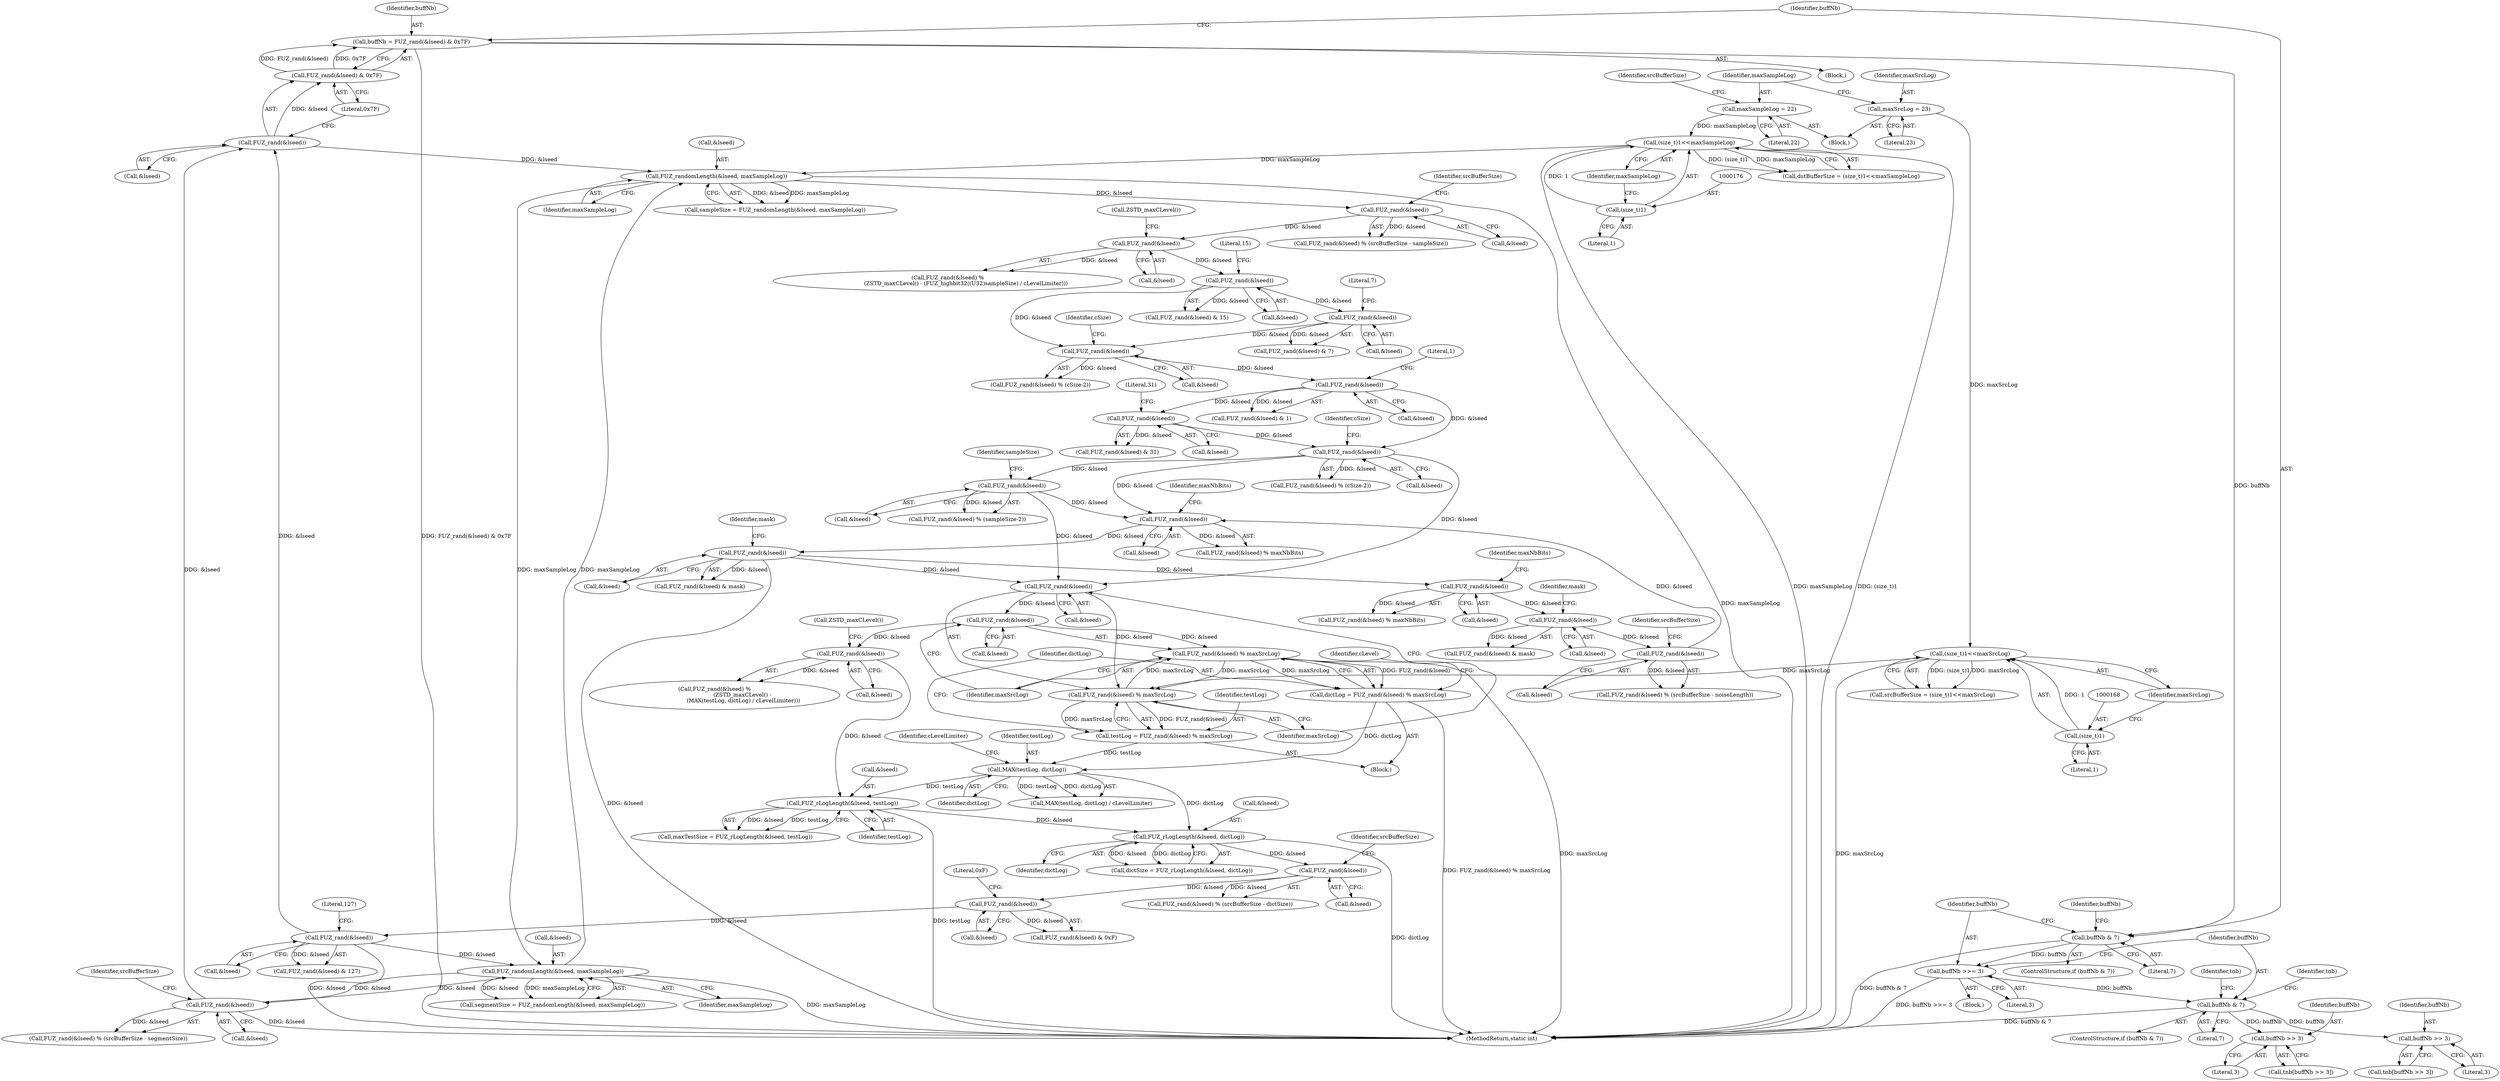 digraph "0_zstd_3e5cdf1b6a85843e991d7d10f6a2567c15580da0_3@API" {
"1000432" [label="(Call,buffNb = FUZ_rand(&lseed) & 0x7F)"];
"1000434" [label="(Call,FUZ_rand(&lseed) & 0x7F)"];
"1000435" [label="(Call,FUZ_rand(&lseed))"];
"1001179" [label="(Call,FUZ_rand(&lseed))"];
"1001132" [label="(Call,FUZ_rand(&lseed))"];
"1001113" [label="(Call,FUZ_rand(&lseed))"];
"1001104" [label="(Call,FUZ_rLogLength(&lseed, dictLog))"];
"1001089" [label="(Call,FUZ_rLogLength(&lseed, testLog))"];
"1001076" [label="(Call,FUZ_rand(&lseed))"];
"1001067" [label="(Call,FUZ_rand(&lseed))"];
"1001059" [label="(Call,FUZ_rand(&lseed))"];
"1000919" [label="(Call,FUZ_rand(&lseed))"];
"1000903" [label="(Call,FUZ_rand(&lseed))"];
"1000828" [label="(Call,FUZ_rand(&lseed))"];
"1000771" [label="(Call,FUZ_rand(&lseed))"];
"1000709" [label="(Call,FUZ_rand(&lseed))"];
"1000702" [label="(Call,FUZ_rand(&lseed))"];
"1000593" [label="(Call,FUZ_rand(&lseed))"];
"1000547" [label="(Call,FUZ_rand(&lseed))"];
"1000529" [label="(Call,FUZ_rand(&lseed))"];
"1000505" [label="(Call,FUZ_rand(&lseed))"];
"1000485" [label="(Call,FUZ_randomLength(&lseed, maxSampleLog))"];
"1000174" [label="(Call,(size_t)1<<maxSampleLog)"];
"1000175" [label="(Call,(size_t)1)"];
"1000160" [label="(Call,maxSampleLog = 22)"];
"1001211" [label="(Call,FUZ_randomLength(&lseed, maxSampleLog))"];
"1001219" [label="(Call,FUZ_rand(&lseed))"];
"1000557" [label="(Call,FUZ_rand(&lseed))"];
"1000979" [label="(Call,FUZ_rand(&lseed))"];
"1000962" [label="(Call,FUZ_rand(&lseed))"];
"1000936" [label="(Call,FUZ_rand(&lseed))"];
"1001082" [label="(Call,MAX(testLog, dictLog))"];
"1001056" [label="(Call,testLog = FUZ_rand(&lseed) % maxSrcLog)"];
"1001058" [label="(Call,FUZ_rand(&lseed) % maxSrcLog)"];
"1001066" [label="(Call,FUZ_rand(&lseed) % maxSrcLog)"];
"1000166" [label="(Call,(size_t)1<<maxSrcLog)"];
"1000167" [label="(Call,(size_t)1)"];
"1000156" [label="(Call,maxSrcLog = 23)"];
"1001064" [label="(Call,dictLog = FUZ_rand(&lseed) % maxSrcLog)"];
"1000440" [label="(Call,buffNb & 7)"];
"1000448" [label="(Call,buffNb >>= 3)"];
"1000452" [label="(Call,buffNb & 7)"];
"1000463" [label="(Call,buffNb >> 3)"];
"1000475" [label="(Call,buffNb >> 3)"];
"1001105" [label="(Call,&lseed)"];
"1000465" [label="(Literal,3)"];
"1000177" [label="(Literal,1)"];
"1000438" [label="(Literal,0x7F)"];
"1000827" [label="(Call,FUZ_rand(&lseed) % (sampleSize-2))"];
"1001058" [label="(Call,FUZ_rand(&lseed) % maxSrcLog)"];
"1000597" [label="(Identifier,cSize)"];
"1001080" [label="(Call,ZSTD_maxCLevel())"];
"1000463" [label="(Call,buffNb >> 3)"];
"1000458" [label="(Identifier,tnb)"];
"1001070" [label="(Identifier,maxSrcLog)"];
"1000166" [label="(Call,(size_t)1<<maxSrcLog)"];
"1000963" [label="(Call,&lseed)"];
"1001180" [label="(Call,&lseed)"];
"1001057" [label="(Identifier,testLog)"];
"1000547" [label="(Call,FUZ_rand(&lseed))"];
"1000442" [label="(Literal,7)"];
"1001082" [label="(Call,MAX(testLog, dictLog))"];
"1000710" [label="(Call,&lseed)"];
"1000962" [label="(Call,FUZ_rand(&lseed))"];
"1000548" [label="(Call,&lseed)"];
"1000432" [label="(Call,buffNb = FUZ_rand(&lseed) & 0x7F)"];
"1001104" [label="(Call,FUZ_rLogLength(&lseed, dictLog))"];
"1001112" [label="(Call,FUZ_rand(&lseed) % (srcBufferSize - dictSize))"];
"1000978" [label="(Call,FUZ_rand(&lseed) % (srcBufferSize - noiseLength))"];
"1000473" [label="(Call,tnb[buffNb >> 3])"];
"1000918" [label="(Call,FUZ_rand(&lseed) & mask)"];
"1000175" [label="(Call,(size_t)1)"];
"1000961" [label="(Call,FUZ_rand(&lseed) & mask)"];
"1001073" [label="(Identifier,cLevel)"];
"1001075" [label="(Call,FUZ_rand(&lseed) %\n                                (ZSTD_maxCLevel() -\n                                 (MAX(testLog, dictLog) / cLevelLimiter)))"];
"1000450" [label="(Literal,3)"];
"1001214" [label="(Identifier,maxSampleLog)"];
"1000434" [label="(Call,FUZ_rand(&lseed) & 0x7F)"];
"1000470" [label="(Identifier,tnb)"];
"1000172" [label="(Call,dstBufferSize = (size_t)1<<maxSampleLog)"];
"1000506" [label="(Call,&lseed)"];
"1000486" [label="(Call,&lseed)"];
"1000594" [label="(Call,&lseed)"];
"1000935" [label="(Call,FUZ_rand(&lseed) % maxNbBits)"];
"1001178" [label="(Call,FUZ_rand(&lseed) & 127)"];
"1001102" [label="(Call,dictSize = FUZ_rLogLength(&lseed, dictLog))"];
"1000165" [label="(Identifier,srcBufferSize)"];
"1000560" [label="(Literal,7)"];
"1001211" [label="(Call,FUZ_randomLength(&lseed, maxSampleLog))"];
"1001212" [label="(Call,&lseed)"];
"1001131" [label="(Call,FUZ_rand(&lseed) & 0xF)"];
"1000906" [label="(Identifier,maxNbBits)"];
"1000770" [label="(Call,FUZ_rand(&lseed) % (cSize-2))"];
"1000592" [label="(Call,FUZ_rand(&lseed) % (cSize-2))"];
"1001135" [label="(Literal,0xF)"];
"1001107" [label="(Identifier,dictLog)"];
"1001179" [label="(Call,FUZ_rand(&lseed))"];
"1000983" [label="(Identifier,srcBufferSize)"];
"1001066" [label="(Call,FUZ_rand(&lseed) % maxSrcLog)"];
"1000832" [label="(Identifier,sampleSize)"];
"1000939" [label="(Identifier,maxNbBits)"];
"1000829" [label="(Call,&lseed)"];
"1000433" [label="(Identifier,buffNb)"];
"1000439" [label="(ControlStructure,if (buffNb & 7))"];
"1001209" [label="(Call,segmentSize = FUZ_randomLength(&lseed, maxSampleLog))"];
"1000505" [label="(Call,FUZ_rand(&lseed))"];
"1001060" [label="(Call,&lseed)"];
"1001486" [label="(MethodReturn,static int)"];
"1001062" [label="(Identifier,maxSrcLog)"];
"1000922" [label="(Identifier,mask)"];
"1000485" [label="(Call,FUZ_randomLength(&lseed, maxSampleLog))"];
"1000162" [label="(Literal,22)"];
"1000157" [label="(Identifier,maxSrcLog)"];
"1000550" [label="(Literal,15)"];
"1000937" [label="(Call,&lseed)"];
"1000920" [label="(Call,&lseed)"];
"1001085" [label="(Identifier,cLevelLimiter)"];
"1001113" [label="(Call,FUZ_rand(&lseed))"];
"1000904" [label="(Call,&lseed)"];
"1000530" [label="(Call,&lseed)"];
"1000154" [label="(Block,)"];
"1001218" [label="(Call,FUZ_rand(&lseed) % (srcBufferSize - segmentSize))"];
"1001054" [label="(Block,)"];
"1000448" [label="(Call,buffNb >>= 3)"];
"1000444" [label="(Identifier,buffNb)"];
"1000451" [label="(ControlStructure,if (buffNb & 7))"];
"1001223" [label="(Identifier,srcBufferSize)"];
"1000903" [label="(Call,FUZ_rand(&lseed))"];
"1000705" [label="(Literal,1)"];
"1000169" [label="(Literal,1)"];
"1000161" [label="(Identifier,maxSampleLog)"];
"1001132" [label="(Call,FUZ_rand(&lseed))"];
"1001092" [label="(Identifier,testLog)"];
"1000452" [label="(Call,buffNb & 7)"];
"1000440" [label="(Call,buffNb & 7)"];
"1001081" [label="(Call,MAX(testLog, dictLog) / cLevelLimiter)"];
"1000488" [label="(Identifier,maxSampleLog)"];
"1000709" [label="(Call,FUZ_rand(&lseed))"];
"1000919" [label="(Call,FUZ_rand(&lseed))"];
"1000461" [label="(Call,tnb[buffNb >> 3])"];
"1000476" [label="(Identifier,buffNb)"];
"1000902" [label="(Call,FUZ_rand(&lseed) % maxNbBits)"];
"1001083" [label="(Identifier,testLog)"];
"1000435" [label="(Call,FUZ_rand(&lseed))"];
"1000558" [label="(Call,&lseed)"];
"1001114" [label="(Call,&lseed)"];
"1000979" [label="(Call,FUZ_rand(&lseed))"];
"1000557" [label="(Call,FUZ_rand(&lseed))"];
"1000447" [label="(Block,)"];
"1000441" [label="(Identifier,buffNb)"];
"1000771" [label="(Call,FUZ_rand(&lseed))"];
"1000475" [label="(Call,buffNb >> 3)"];
"1000936" [label="(Call,FUZ_rand(&lseed))"];
"1000170" [label="(Identifier,maxSrcLog)"];
"1000546" [label="(Call,FUZ_rand(&lseed) & 15)"];
"1001220" [label="(Call,&lseed)"];
"1001067" [label="(Call,FUZ_rand(&lseed))"];
"1000483" [label="(Call,sampleSize = FUZ_randomLength(&lseed, maxSampleLog))"];
"1000158" [label="(Literal,23)"];
"1001219" [label="(Call,FUZ_rand(&lseed))"];
"1000449" [label="(Identifier,buffNb)"];
"1001056" [label="(Call,testLog = FUZ_rand(&lseed) % maxSrcLog)"];
"1001090" [label="(Call,&lseed)"];
"1000529" [label="(Call,FUZ_rand(&lseed))"];
"1000464" [label="(Identifier,buffNb)"];
"1001087" [label="(Call,maxTestSize = FUZ_rLogLength(&lseed, testLog))"];
"1000156" [label="(Call,maxSrcLog = 23)"];
"1000477" [label="(Literal,3)"];
"1001089" [label="(Call,FUZ_rLogLength(&lseed, testLog))"];
"1000703" [label="(Call,&lseed)"];
"1000436" [label="(Call,&lseed)"];
"1001064" [label="(Call,dictLog = FUZ_rand(&lseed) % maxSrcLog)"];
"1000454" [label="(Literal,7)"];
"1001117" [label="(Identifier,srcBufferSize)"];
"1000509" [label="(Identifier,srcBufferSize)"];
"1000708" [label="(Call,FUZ_rand(&lseed) & 31)"];
"1000712" [label="(Literal,31)"];
"1000980" [label="(Call,&lseed)"];
"1000164" [label="(Call,srcBufferSize = (size_t)1<<maxSrcLog)"];
"1000174" [label="(Call,(size_t)1<<maxSampleLog)"];
"1001068" [label="(Call,&lseed)"];
"1000453" [label="(Identifier,buffNb)"];
"1001065" [label="(Identifier,dictLog)"];
"1000178" [label="(Identifier,maxSampleLog)"];
"1001059" [label="(Call,FUZ_rand(&lseed))"];
"1000593" [label="(Call,FUZ_rand(&lseed))"];
"1000775" [label="(Identifier,cSize)"];
"1001077" [label="(Call,&lseed)"];
"1000528" [label="(Call,FUZ_rand(&lseed) %\n                     (ZSTD_maxCLevel() - (FUZ_highbit32((U32)sampleSize) / cLevelLimiter)))"];
"1000772" [label="(Call,&lseed)"];
"1001182" [label="(Literal,127)"];
"1001076" [label="(Call,FUZ_rand(&lseed))"];
"1000556" [label="(Call,FUZ_rand(&lseed) & 7)"];
"1000430" [label="(Block,)"];
"1000702" [label="(Call,FUZ_rand(&lseed))"];
"1000701" [label="(Call,FUZ_rand(&lseed) & 1)"];
"1000504" [label="(Call,FUZ_rand(&lseed) % (srcBufferSize - sampleSize))"];
"1000965" [label="(Identifier,mask)"];
"1000828" [label="(Call,FUZ_rand(&lseed))"];
"1000160" [label="(Call,maxSampleLog = 22)"];
"1001133" [label="(Call,&lseed)"];
"1000167" [label="(Call,(size_t)1)"];
"1001084" [label="(Identifier,dictLog)"];
"1000533" [label="(Call,ZSTD_maxCLevel())"];
"1000432" -> "1000430"  [label="AST: "];
"1000432" -> "1000434"  [label="CFG: "];
"1000433" -> "1000432"  [label="AST: "];
"1000434" -> "1000432"  [label="AST: "];
"1000441" -> "1000432"  [label="CFG: "];
"1000432" -> "1001486"  [label="DDG: FUZ_rand(&lseed) & 0x7F"];
"1000434" -> "1000432"  [label="DDG: FUZ_rand(&lseed)"];
"1000434" -> "1000432"  [label="DDG: 0x7F"];
"1000432" -> "1000440"  [label="DDG: buffNb"];
"1000434" -> "1000438"  [label="CFG: "];
"1000435" -> "1000434"  [label="AST: "];
"1000438" -> "1000434"  [label="AST: "];
"1000435" -> "1000434"  [label="DDG: &lseed"];
"1000435" -> "1000436"  [label="CFG: "];
"1000436" -> "1000435"  [label="AST: "];
"1000438" -> "1000435"  [label="CFG: "];
"1001179" -> "1000435"  [label="DDG: &lseed"];
"1001219" -> "1000435"  [label="DDG: &lseed"];
"1000435" -> "1000485"  [label="DDG: &lseed"];
"1001179" -> "1001178"  [label="AST: "];
"1001179" -> "1001180"  [label="CFG: "];
"1001180" -> "1001179"  [label="AST: "];
"1001182" -> "1001179"  [label="CFG: "];
"1001179" -> "1001486"  [label="DDG: &lseed"];
"1001179" -> "1001178"  [label="DDG: &lseed"];
"1001132" -> "1001179"  [label="DDG: &lseed"];
"1001179" -> "1001211"  [label="DDG: &lseed"];
"1001132" -> "1001131"  [label="AST: "];
"1001132" -> "1001133"  [label="CFG: "];
"1001133" -> "1001132"  [label="AST: "];
"1001135" -> "1001132"  [label="CFG: "];
"1001132" -> "1001131"  [label="DDG: &lseed"];
"1001113" -> "1001132"  [label="DDG: &lseed"];
"1001113" -> "1001112"  [label="AST: "];
"1001113" -> "1001114"  [label="CFG: "];
"1001114" -> "1001113"  [label="AST: "];
"1001117" -> "1001113"  [label="CFG: "];
"1001113" -> "1001112"  [label="DDG: &lseed"];
"1001104" -> "1001113"  [label="DDG: &lseed"];
"1001104" -> "1001102"  [label="AST: "];
"1001104" -> "1001107"  [label="CFG: "];
"1001105" -> "1001104"  [label="AST: "];
"1001107" -> "1001104"  [label="AST: "];
"1001102" -> "1001104"  [label="CFG: "];
"1001104" -> "1001486"  [label="DDG: dictLog"];
"1001104" -> "1001102"  [label="DDG: &lseed"];
"1001104" -> "1001102"  [label="DDG: dictLog"];
"1001089" -> "1001104"  [label="DDG: &lseed"];
"1001082" -> "1001104"  [label="DDG: dictLog"];
"1001089" -> "1001087"  [label="AST: "];
"1001089" -> "1001092"  [label="CFG: "];
"1001090" -> "1001089"  [label="AST: "];
"1001092" -> "1001089"  [label="AST: "];
"1001087" -> "1001089"  [label="CFG: "];
"1001089" -> "1001486"  [label="DDG: testLog"];
"1001089" -> "1001087"  [label="DDG: &lseed"];
"1001089" -> "1001087"  [label="DDG: testLog"];
"1001076" -> "1001089"  [label="DDG: &lseed"];
"1001082" -> "1001089"  [label="DDG: testLog"];
"1001076" -> "1001075"  [label="AST: "];
"1001076" -> "1001077"  [label="CFG: "];
"1001077" -> "1001076"  [label="AST: "];
"1001080" -> "1001076"  [label="CFG: "];
"1001076" -> "1001075"  [label="DDG: &lseed"];
"1001067" -> "1001076"  [label="DDG: &lseed"];
"1001067" -> "1001066"  [label="AST: "];
"1001067" -> "1001068"  [label="CFG: "];
"1001068" -> "1001067"  [label="AST: "];
"1001070" -> "1001067"  [label="CFG: "];
"1001067" -> "1001066"  [label="DDG: &lseed"];
"1001059" -> "1001067"  [label="DDG: &lseed"];
"1001059" -> "1001058"  [label="AST: "];
"1001059" -> "1001060"  [label="CFG: "];
"1001060" -> "1001059"  [label="AST: "];
"1001062" -> "1001059"  [label="CFG: "];
"1001059" -> "1001058"  [label="DDG: &lseed"];
"1000919" -> "1001059"  [label="DDG: &lseed"];
"1000828" -> "1001059"  [label="DDG: &lseed"];
"1000771" -> "1001059"  [label="DDG: &lseed"];
"1000919" -> "1000918"  [label="AST: "];
"1000919" -> "1000920"  [label="CFG: "];
"1000920" -> "1000919"  [label="AST: "];
"1000922" -> "1000919"  [label="CFG: "];
"1000919" -> "1001486"  [label="DDG: &lseed"];
"1000919" -> "1000918"  [label="DDG: &lseed"];
"1000903" -> "1000919"  [label="DDG: &lseed"];
"1000919" -> "1000936"  [label="DDG: &lseed"];
"1000903" -> "1000902"  [label="AST: "];
"1000903" -> "1000904"  [label="CFG: "];
"1000904" -> "1000903"  [label="AST: "];
"1000906" -> "1000903"  [label="CFG: "];
"1000903" -> "1000902"  [label="DDG: &lseed"];
"1000828" -> "1000903"  [label="DDG: &lseed"];
"1000979" -> "1000903"  [label="DDG: &lseed"];
"1000771" -> "1000903"  [label="DDG: &lseed"];
"1000828" -> "1000827"  [label="AST: "];
"1000828" -> "1000829"  [label="CFG: "];
"1000829" -> "1000828"  [label="AST: "];
"1000832" -> "1000828"  [label="CFG: "];
"1000828" -> "1000827"  [label="DDG: &lseed"];
"1000771" -> "1000828"  [label="DDG: &lseed"];
"1000771" -> "1000770"  [label="AST: "];
"1000771" -> "1000772"  [label="CFG: "];
"1000772" -> "1000771"  [label="AST: "];
"1000775" -> "1000771"  [label="CFG: "];
"1000771" -> "1000770"  [label="DDG: &lseed"];
"1000709" -> "1000771"  [label="DDG: &lseed"];
"1000702" -> "1000771"  [label="DDG: &lseed"];
"1000709" -> "1000708"  [label="AST: "];
"1000709" -> "1000710"  [label="CFG: "];
"1000710" -> "1000709"  [label="AST: "];
"1000712" -> "1000709"  [label="CFG: "];
"1000709" -> "1000708"  [label="DDG: &lseed"];
"1000702" -> "1000709"  [label="DDG: &lseed"];
"1000702" -> "1000701"  [label="AST: "];
"1000702" -> "1000703"  [label="CFG: "];
"1000703" -> "1000702"  [label="AST: "];
"1000705" -> "1000702"  [label="CFG: "];
"1000702" -> "1000701"  [label="DDG: &lseed"];
"1000593" -> "1000702"  [label="DDG: &lseed"];
"1000593" -> "1000592"  [label="AST: "];
"1000593" -> "1000594"  [label="CFG: "];
"1000594" -> "1000593"  [label="AST: "];
"1000597" -> "1000593"  [label="CFG: "];
"1000593" -> "1000592"  [label="DDG: &lseed"];
"1000547" -> "1000593"  [label="DDG: &lseed"];
"1000557" -> "1000593"  [label="DDG: &lseed"];
"1000547" -> "1000546"  [label="AST: "];
"1000547" -> "1000548"  [label="CFG: "];
"1000548" -> "1000547"  [label="AST: "];
"1000550" -> "1000547"  [label="CFG: "];
"1000547" -> "1000546"  [label="DDG: &lseed"];
"1000529" -> "1000547"  [label="DDG: &lseed"];
"1000547" -> "1000557"  [label="DDG: &lseed"];
"1000529" -> "1000528"  [label="AST: "];
"1000529" -> "1000530"  [label="CFG: "];
"1000530" -> "1000529"  [label="AST: "];
"1000533" -> "1000529"  [label="CFG: "];
"1000529" -> "1000528"  [label="DDG: &lseed"];
"1000505" -> "1000529"  [label="DDG: &lseed"];
"1000505" -> "1000504"  [label="AST: "];
"1000505" -> "1000506"  [label="CFG: "];
"1000506" -> "1000505"  [label="AST: "];
"1000509" -> "1000505"  [label="CFG: "];
"1000505" -> "1000504"  [label="DDG: &lseed"];
"1000485" -> "1000505"  [label="DDG: &lseed"];
"1000485" -> "1000483"  [label="AST: "];
"1000485" -> "1000488"  [label="CFG: "];
"1000486" -> "1000485"  [label="AST: "];
"1000488" -> "1000485"  [label="AST: "];
"1000483" -> "1000485"  [label="CFG: "];
"1000485" -> "1001486"  [label="DDG: maxSampleLog"];
"1000485" -> "1000483"  [label="DDG: &lseed"];
"1000485" -> "1000483"  [label="DDG: maxSampleLog"];
"1000174" -> "1000485"  [label="DDG: maxSampleLog"];
"1001211" -> "1000485"  [label="DDG: maxSampleLog"];
"1000485" -> "1001211"  [label="DDG: maxSampleLog"];
"1000174" -> "1000172"  [label="AST: "];
"1000174" -> "1000178"  [label="CFG: "];
"1000175" -> "1000174"  [label="AST: "];
"1000178" -> "1000174"  [label="AST: "];
"1000172" -> "1000174"  [label="CFG: "];
"1000174" -> "1001486"  [label="DDG: maxSampleLog"];
"1000174" -> "1001486"  [label="DDG: (size_t)1"];
"1000174" -> "1000172"  [label="DDG: (size_t)1"];
"1000174" -> "1000172"  [label="DDG: maxSampleLog"];
"1000175" -> "1000174"  [label="DDG: 1"];
"1000160" -> "1000174"  [label="DDG: maxSampleLog"];
"1000175" -> "1000177"  [label="CFG: "];
"1000176" -> "1000175"  [label="AST: "];
"1000177" -> "1000175"  [label="AST: "];
"1000178" -> "1000175"  [label="CFG: "];
"1000160" -> "1000154"  [label="AST: "];
"1000160" -> "1000162"  [label="CFG: "];
"1000161" -> "1000160"  [label="AST: "];
"1000162" -> "1000160"  [label="AST: "];
"1000165" -> "1000160"  [label="CFG: "];
"1001211" -> "1001209"  [label="AST: "];
"1001211" -> "1001214"  [label="CFG: "];
"1001212" -> "1001211"  [label="AST: "];
"1001214" -> "1001211"  [label="AST: "];
"1001209" -> "1001211"  [label="CFG: "];
"1001211" -> "1001486"  [label="DDG: maxSampleLog"];
"1001211" -> "1001209"  [label="DDG: &lseed"];
"1001211" -> "1001209"  [label="DDG: maxSampleLog"];
"1001219" -> "1001211"  [label="DDG: &lseed"];
"1001211" -> "1001219"  [label="DDG: &lseed"];
"1001219" -> "1001218"  [label="AST: "];
"1001219" -> "1001220"  [label="CFG: "];
"1001220" -> "1001219"  [label="AST: "];
"1001223" -> "1001219"  [label="CFG: "];
"1001219" -> "1001486"  [label="DDG: &lseed"];
"1001219" -> "1001218"  [label="DDG: &lseed"];
"1000557" -> "1000556"  [label="AST: "];
"1000557" -> "1000558"  [label="CFG: "];
"1000558" -> "1000557"  [label="AST: "];
"1000560" -> "1000557"  [label="CFG: "];
"1000557" -> "1000556"  [label="DDG: &lseed"];
"1000979" -> "1000978"  [label="AST: "];
"1000979" -> "1000980"  [label="CFG: "];
"1000980" -> "1000979"  [label="AST: "];
"1000983" -> "1000979"  [label="CFG: "];
"1000979" -> "1000978"  [label="DDG: &lseed"];
"1000962" -> "1000979"  [label="DDG: &lseed"];
"1000962" -> "1000961"  [label="AST: "];
"1000962" -> "1000963"  [label="CFG: "];
"1000963" -> "1000962"  [label="AST: "];
"1000965" -> "1000962"  [label="CFG: "];
"1000962" -> "1000961"  [label="DDG: &lseed"];
"1000936" -> "1000962"  [label="DDG: &lseed"];
"1000936" -> "1000935"  [label="AST: "];
"1000936" -> "1000937"  [label="CFG: "];
"1000937" -> "1000936"  [label="AST: "];
"1000939" -> "1000936"  [label="CFG: "];
"1000936" -> "1000935"  [label="DDG: &lseed"];
"1001082" -> "1001081"  [label="AST: "];
"1001082" -> "1001084"  [label="CFG: "];
"1001083" -> "1001082"  [label="AST: "];
"1001084" -> "1001082"  [label="AST: "];
"1001085" -> "1001082"  [label="CFG: "];
"1001082" -> "1001081"  [label="DDG: testLog"];
"1001082" -> "1001081"  [label="DDG: dictLog"];
"1001056" -> "1001082"  [label="DDG: testLog"];
"1001064" -> "1001082"  [label="DDG: dictLog"];
"1001056" -> "1001054"  [label="AST: "];
"1001056" -> "1001058"  [label="CFG: "];
"1001057" -> "1001056"  [label="AST: "];
"1001058" -> "1001056"  [label="AST: "];
"1001065" -> "1001056"  [label="CFG: "];
"1001058" -> "1001056"  [label="DDG: FUZ_rand(&lseed)"];
"1001058" -> "1001056"  [label="DDG: maxSrcLog"];
"1001058" -> "1001062"  [label="CFG: "];
"1001062" -> "1001058"  [label="AST: "];
"1001066" -> "1001058"  [label="DDG: maxSrcLog"];
"1000166" -> "1001058"  [label="DDG: maxSrcLog"];
"1001058" -> "1001066"  [label="DDG: maxSrcLog"];
"1001066" -> "1001064"  [label="AST: "];
"1001066" -> "1001070"  [label="CFG: "];
"1001070" -> "1001066"  [label="AST: "];
"1001064" -> "1001066"  [label="CFG: "];
"1001066" -> "1001486"  [label="DDG: maxSrcLog"];
"1001066" -> "1001064"  [label="DDG: FUZ_rand(&lseed)"];
"1001066" -> "1001064"  [label="DDG: maxSrcLog"];
"1000166" -> "1000164"  [label="AST: "];
"1000166" -> "1000170"  [label="CFG: "];
"1000167" -> "1000166"  [label="AST: "];
"1000170" -> "1000166"  [label="AST: "];
"1000164" -> "1000166"  [label="CFG: "];
"1000166" -> "1001486"  [label="DDG: maxSrcLog"];
"1000166" -> "1000164"  [label="DDG: (size_t)1"];
"1000166" -> "1000164"  [label="DDG: maxSrcLog"];
"1000167" -> "1000166"  [label="DDG: 1"];
"1000156" -> "1000166"  [label="DDG: maxSrcLog"];
"1000167" -> "1000169"  [label="CFG: "];
"1000168" -> "1000167"  [label="AST: "];
"1000169" -> "1000167"  [label="AST: "];
"1000170" -> "1000167"  [label="CFG: "];
"1000156" -> "1000154"  [label="AST: "];
"1000156" -> "1000158"  [label="CFG: "];
"1000157" -> "1000156"  [label="AST: "];
"1000158" -> "1000156"  [label="AST: "];
"1000161" -> "1000156"  [label="CFG: "];
"1001064" -> "1001054"  [label="AST: "];
"1001065" -> "1001064"  [label="AST: "];
"1001073" -> "1001064"  [label="CFG: "];
"1001064" -> "1001486"  [label="DDG: FUZ_rand(&lseed) % maxSrcLog"];
"1000440" -> "1000439"  [label="AST: "];
"1000440" -> "1000442"  [label="CFG: "];
"1000441" -> "1000440"  [label="AST: "];
"1000442" -> "1000440"  [label="AST: "];
"1000444" -> "1000440"  [label="CFG: "];
"1000449" -> "1000440"  [label="CFG: "];
"1000440" -> "1001486"  [label="DDG: buffNb & 7"];
"1000440" -> "1000448"  [label="DDG: buffNb"];
"1000448" -> "1000447"  [label="AST: "];
"1000448" -> "1000450"  [label="CFG: "];
"1000449" -> "1000448"  [label="AST: "];
"1000450" -> "1000448"  [label="AST: "];
"1000453" -> "1000448"  [label="CFG: "];
"1000448" -> "1001486"  [label="DDG: buffNb >>= 3"];
"1000448" -> "1000452"  [label="DDG: buffNb"];
"1000452" -> "1000451"  [label="AST: "];
"1000452" -> "1000454"  [label="CFG: "];
"1000453" -> "1000452"  [label="AST: "];
"1000454" -> "1000452"  [label="AST: "];
"1000458" -> "1000452"  [label="CFG: "];
"1000470" -> "1000452"  [label="CFG: "];
"1000452" -> "1001486"  [label="DDG: buffNb & 7"];
"1000452" -> "1000463"  [label="DDG: buffNb"];
"1000452" -> "1000475"  [label="DDG: buffNb"];
"1000463" -> "1000461"  [label="AST: "];
"1000463" -> "1000465"  [label="CFG: "];
"1000464" -> "1000463"  [label="AST: "];
"1000465" -> "1000463"  [label="AST: "];
"1000461" -> "1000463"  [label="CFG: "];
"1000475" -> "1000473"  [label="AST: "];
"1000475" -> "1000477"  [label="CFG: "];
"1000476" -> "1000475"  [label="AST: "];
"1000477" -> "1000475"  [label="AST: "];
"1000473" -> "1000475"  [label="CFG: "];
}

